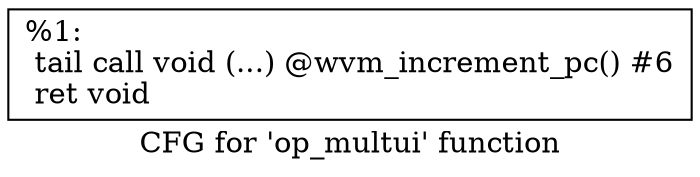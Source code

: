 digraph "CFG for 'op_multui' function" {
	label="CFG for 'op_multui' function";

	Node0x7f8ef0d382f0 [shape=record,label="{%1:\l  tail call void (...) @wvm_increment_pc() #6\l  ret void\l}"];
}
